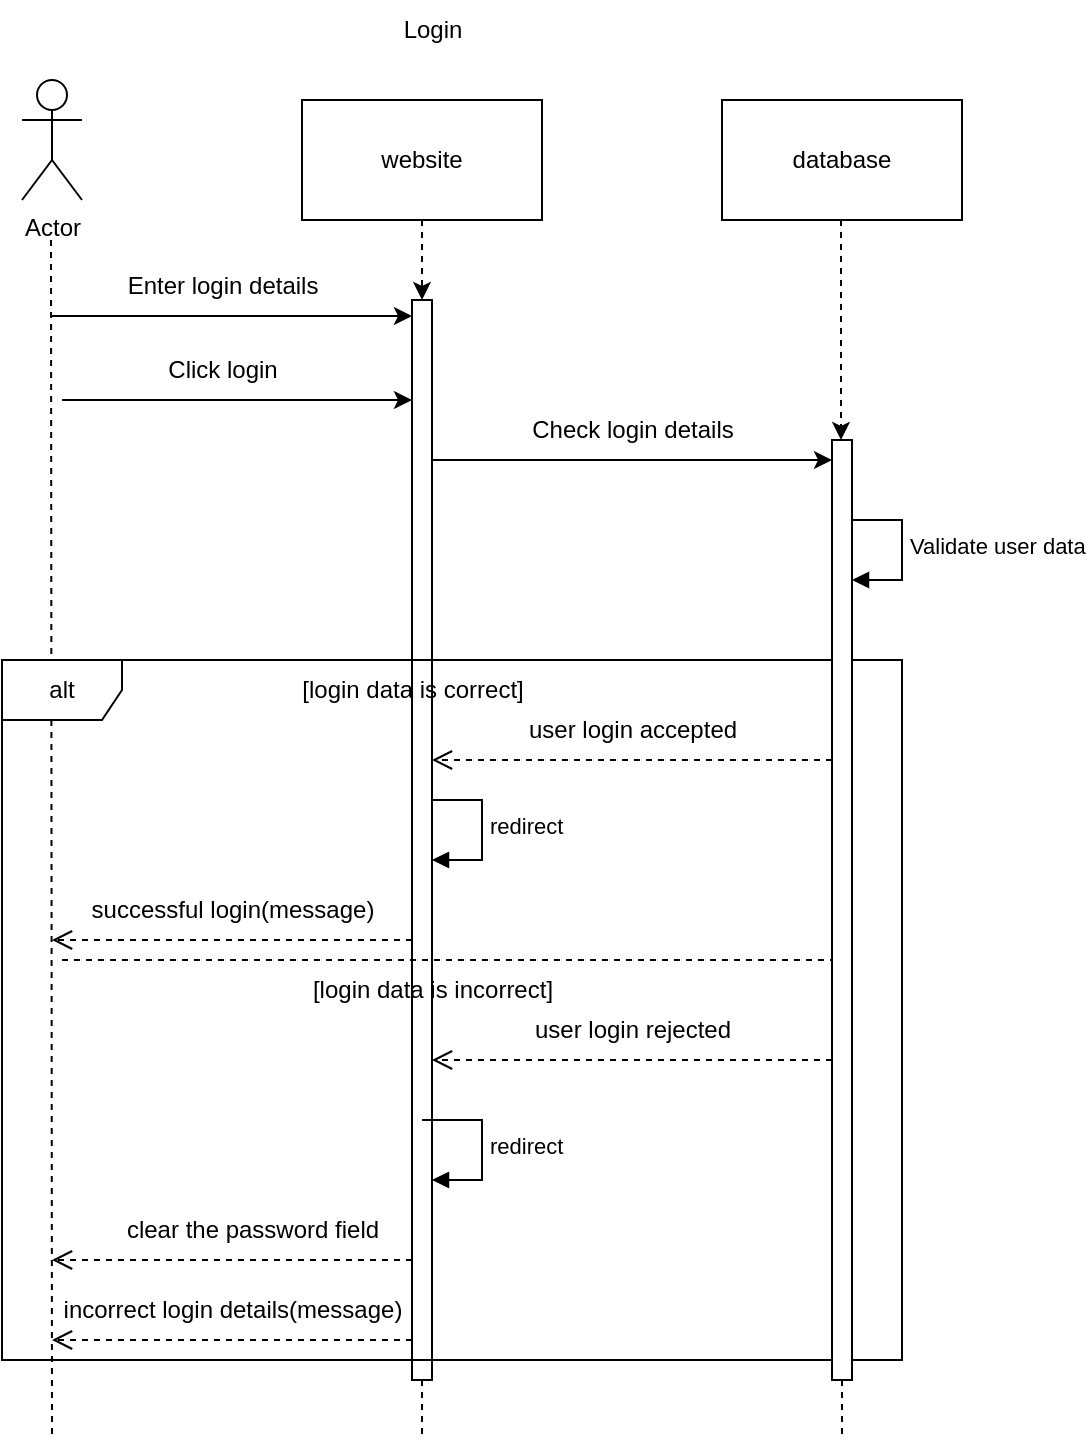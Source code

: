 <mxfile version="21.3.2" type="github">
  <diagram name="Page-1" id="XM1f6DpCH7KMP5lu6Yvw">
    <mxGraphModel dx="954" dy="556" grid="1" gridSize="10" guides="1" tooltips="1" connect="1" arrows="1" fold="1" page="1" pageScale="1" pageWidth="850" pageHeight="1100" math="0" shadow="0">
      <root>
        <mxCell id="0" />
        <mxCell id="1" parent="0" />
        <mxCell id="fjidAcVRNSq4_EZIj7ou-3" value="redirect" style="html=1;align=left;spacingLeft=2;endArrow=block;rounded=0;edgeStyle=orthogonalEdgeStyle;curved=0;rounded=0;" parent="1" edge="1">
          <mxGeometry relative="1" as="geometry">
            <mxPoint x="290" y="400" as="sourcePoint" />
            <Array as="points">
              <mxPoint x="320" y="430" />
            </Array>
            <mxPoint x="295" y="430" as="targetPoint" />
          </mxGeometry>
        </mxCell>
        <mxCell id="fjidAcVRNSq4_EZIj7ou-2" value="Validate user data" style="html=1;align=left;spacingLeft=2;endArrow=block;rounded=0;edgeStyle=orthogonalEdgeStyle;curved=0;rounded=0;" parent="1" edge="1">
          <mxGeometry relative="1" as="geometry">
            <mxPoint x="500" y="260" as="sourcePoint" />
            <Array as="points">
              <mxPoint x="530" y="290" />
            </Array>
            <mxPoint x="505" y="290" as="targetPoint" />
          </mxGeometry>
        </mxCell>
        <mxCell id="8137hw_Ghs9WW8GP2V3L-8" value="" style="endArrow=classic;html=1;rounded=0;" parent="1" target="8137hw_Ghs9WW8GP2V3L-39" edge="1">
          <mxGeometry width="50" height="50" relative="1" as="geometry">
            <mxPoint x="110" y="200" as="sourcePoint" />
            <mxPoint x="290" y="200" as="targetPoint" />
          </mxGeometry>
        </mxCell>
        <mxCell id="8137hw_Ghs9WW8GP2V3L-5" value="" style="endArrow=classic;html=1;rounded=0;" parent="1" edge="1">
          <mxGeometry width="50" height="50" relative="1" as="geometry">
            <mxPoint x="105" y="158" as="sourcePoint" />
            <mxPoint x="285" y="158" as="targetPoint" />
          </mxGeometry>
        </mxCell>
        <mxCell id="8137hw_Ghs9WW8GP2V3L-39" value="" style="html=1;points=[];perimeter=orthogonalPerimeter;outlineConnect=0;targetShapes=umlLifeline;portConstraint=eastwest;newEdgeStyle={&quot;edgeStyle&quot;:&quot;elbowEdgeStyle&quot;,&quot;elbow&quot;:&quot;vertical&quot;,&quot;curved&quot;:0,&quot;rounded&quot;:0};" parent="1" vertex="1">
          <mxGeometry x="285" y="150" width="10" height="540" as="geometry" />
        </mxCell>
        <mxCell id="KHhqTFs9rSrhKsE9ta5N-1" value="Actor" style="shape=umlActor;verticalLabelPosition=bottom;verticalAlign=top;html=1;outlineConnect=0;" parent="1" vertex="1">
          <mxGeometry x="90" y="40" width="30" height="60" as="geometry" />
        </mxCell>
        <mxCell id="KHhqTFs9rSrhKsE9ta5N-2" value="website" style="rounded=0;whiteSpace=wrap;html=1;" parent="1" vertex="1">
          <mxGeometry x="230" y="50" width="120" height="60" as="geometry" />
        </mxCell>
        <mxCell id="KHhqTFs9rSrhKsE9ta5N-3" value="database" style="rounded=0;whiteSpace=wrap;html=1;" parent="1" vertex="1">
          <mxGeometry x="440" y="50" width="120" height="60" as="geometry" />
        </mxCell>
        <mxCell id="8137hw_Ghs9WW8GP2V3L-1" value="" style="endArrow=none;html=1;rounded=0;exitX=0.5;exitY=1;exitDx=0;exitDy=0;dashed=1;endFill=0;" parent="1" source="8137hw_Ghs9WW8GP2V3L-39" edge="1">
          <mxGeometry width="50" height="50" relative="1" as="geometry">
            <mxPoint x="400" y="310" as="sourcePoint" />
            <mxPoint x="290" y="720" as="targetPoint" />
          </mxGeometry>
        </mxCell>
        <mxCell id="8137hw_Ghs9WW8GP2V3L-2" value="" style="endArrow=none;html=1;rounded=0;exitX=0.5;exitY=1;exitDx=0;exitDy=0;dashed=1;endFill=0;" parent="1" source="8137hw_Ghs9WW8GP2V3L-41" edge="1">
          <mxGeometry width="50" height="50" relative="1" as="geometry">
            <mxPoint x="499.5" y="110" as="sourcePoint" />
            <mxPoint x="500" y="720" as="targetPoint" />
          </mxGeometry>
        </mxCell>
        <mxCell id="8137hw_Ghs9WW8GP2V3L-3" value="" style="endArrow=none;html=1;rounded=0;exitX=0.5;exitY=1;exitDx=0;exitDy=0;dashed=1;endFill=0;" parent="1" edge="1">
          <mxGeometry width="50" height="50" relative="1" as="geometry">
            <mxPoint x="104.5" y="120" as="sourcePoint" />
            <mxPoint x="105" y="720" as="targetPoint" />
          </mxGeometry>
        </mxCell>
        <mxCell id="8137hw_Ghs9WW8GP2V3L-6" value="Enter login details" style="text;html=1;align=center;verticalAlign=middle;resizable=0;points=[];autosize=1;strokeColor=none;fillColor=none;" parent="1" vertex="1">
          <mxGeometry x="130" y="128" width="120" height="30" as="geometry" />
        </mxCell>
        <mxCell id="8137hw_Ghs9WW8GP2V3L-9" value="Click login" style="text;html=1;align=center;verticalAlign=middle;resizable=0;points=[];autosize=1;strokeColor=none;fillColor=none;" parent="1" vertex="1">
          <mxGeometry x="150" y="170" width="80" height="30" as="geometry" />
        </mxCell>
        <mxCell id="8137hw_Ghs9WW8GP2V3L-10" value="" style="endArrow=classic;html=1;rounded=0;" parent="1" edge="1">
          <mxGeometry width="50" height="50" relative="1" as="geometry">
            <mxPoint x="295" y="230" as="sourcePoint" />
            <mxPoint x="495" y="230" as="targetPoint" />
          </mxGeometry>
        </mxCell>
        <mxCell id="8137hw_Ghs9WW8GP2V3L-11" value="Check login details" style="text;html=1;align=center;verticalAlign=middle;resizable=0;points=[];autosize=1;strokeColor=none;fillColor=none;" parent="1" vertex="1">
          <mxGeometry x="330" y="200" width="130" height="30" as="geometry" />
        </mxCell>
        <mxCell id="8137hw_Ghs9WW8GP2V3L-15" value="alt" style="shape=umlFrame;whiteSpace=wrap;html=1;pointerEvents=0;" parent="1" vertex="1">
          <mxGeometry x="80" y="330" width="450" height="350" as="geometry" />
        </mxCell>
        <mxCell id="8137hw_Ghs9WW8GP2V3L-17" value="" style="html=1;verticalAlign=bottom;endArrow=open;dashed=1;endSize=8;edgeStyle=elbowEdgeStyle;elbow=vertical;curved=0;rounded=0;" parent="1" edge="1">
          <mxGeometry y="-10" relative="1" as="geometry">
            <mxPoint x="495" y="380" as="sourcePoint" />
            <mxPoint x="295" y="380" as="targetPoint" />
            <mxPoint as="offset" />
          </mxGeometry>
        </mxCell>
        <mxCell id="8137hw_Ghs9WW8GP2V3L-18" value="user login accepted" style="text;html=1;align=center;verticalAlign=middle;resizable=0;points=[];autosize=1;strokeColor=none;fillColor=none;" parent="1" vertex="1">
          <mxGeometry x="330" y="350" width="130" height="30" as="geometry" />
        </mxCell>
        <mxCell id="8137hw_Ghs9WW8GP2V3L-23" value="" style="html=1;verticalAlign=bottom;endArrow=open;dashed=1;endSize=8;edgeStyle=elbowEdgeStyle;elbow=vertical;curved=0;rounded=0;" parent="1" edge="1">
          <mxGeometry y="-10" relative="1" as="geometry">
            <mxPoint x="285" y="470" as="sourcePoint" />
            <mxPoint x="105" y="470" as="targetPoint" />
            <mxPoint as="offset" />
          </mxGeometry>
        </mxCell>
        <mxCell id="8137hw_Ghs9WW8GP2V3L-24" value="successful login(message)" style="text;html=1;align=center;verticalAlign=middle;resizable=0;points=[];autosize=1;strokeColor=none;fillColor=none;" parent="1" vertex="1">
          <mxGeometry x="110" y="440" width="170" height="30" as="geometry" />
        </mxCell>
        <mxCell id="8137hw_Ghs9WW8GP2V3L-28" value="" style="endArrow=none;dashed=1;html=1;rounded=0;" parent="1" edge="1">
          <mxGeometry width="50" height="50" relative="1" as="geometry">
            <mxPoint x="110" y="480" as="sourcePoint" />
            <mxPoint x="500" y="480" as="targetPoint" />
          </mxGeometry>
        </mxCell>
        <mxCell id="8137hw_Ghs9WW8GP2V3L-29" value="[login data is incorrect]" style="text;html=1;align=center;verticalAlign=middle;resizable=0;points=[];autosize=1;strokeColor=none;fillColor=none;" parent="1" vertex="1">
          <mxGeometry x="220" y="480" width="150" height="30" as="geometry" />
        </mxCell>
        <mxCell id="8137hw_Ghs9WW8GP2V3L-30" value="" style="html=1;verticalAlign=bottom;endArrow=open;dashed=1;endSize=8;edgeStyle=elbowEdgeStyle;elbow=vertical;curved=0;rounded=0;" parent="1" edge="1">
          <mxGeometry y="-10" relative="1" as="geometry">
            <mxPoint x="495" y="530" as="sourcePoint" />
            <mxPoint x="295" y="530" as="targetPoint" />
            <mxPoint as="offset" />
          </mxGeometry>
        </mxCell>
        <mxCell id="8137hw_Ghs9WW8GP2V3L-31" value="user login rejected" style="text;html=1;align=center;verticalAlign=middle;resizable=0;points=[];autosize=1;strokeColor=none;fillColor=none;" parent="1" vertex="1">
          <mxGeometry x="330" y="500" width="130" height="30" as="geometry" />
        </mxCell>
        <mxCell id="8137hw_Ghs9WW8GP2V3L-34" value="" style="html=1;verticalAlign=bottom;endArrow=open;dashed=1;endSize=8;edgeStyle=elbowEdgeStyle;elbow=vertical;curved=0;rounded=0;" parent="1" edge="1">
          <mxGeometry y="-10" relative="1" as="geometry">
            <mxPoint x="285" y="630" as="sourcePoint" />
            <mxPoint x="105" y="630" as="targetPoint" />
            <mxPoint as="offset" />
          </mxGeometry>
        </mxCell>
        <mxCell id="8137hw_Ghs9WW8GP2V3L-35" value="clear the password field" style="text;html=1;align=center;verticalAlign=middle;resizable=0;points=[];autosize=1;strokeColor=none;fillColor=none;" parent="1" vertex="1">
          <mxGeometry x="130" y="600" width="150" height="30" as="geometry" />
        </mxCell>
        <mxCell id="8137hw_Ghs9WW8GP2V3L-36" value="" style="html=1;verticalAlign=bottom;endArrow=open;dashed=1;endSize=8;edgeStyle=elbowEdgeStyle;elbow=vertical;curved=0;rounded=0;" parent="1" edge="1">
          <mxGeometry y="-10" relative="1" as="geometry">
            <mxPoint x="285" y="670" as="sourcePoint" />
            <mxPoint x="105" y="670" as="targetPoint" />
            <mxPoint as="offset" />
          </mxGeometry>
        </mxCell>
        <mxCell id="8137hw_Ghs9WW8GP2V3L-37" value="incorrect login details(message)" style="text;html=1;align=center;verticalAlign=middle;resizable=0;points=[];autosize=1;strokeColor=none;fillColor=none;" parent="1" vertex="1">
          <mxGeometry x="95" y="640" width="200" height="30" as="geometry" />
        </mxCell>
        <mxCell id="8137hw_Ghs9WW8GP2V3L-40" value="" style="endArrow=classic;html=1;rounded=0;exitX=0.5;exitY=1;exitDx=0;exitDy=0;dashed=1;" parent="1" source="KHhqTFs9rSrhKsE9ta5N-2" target="8137hw_Ghs9WW8GP2V3L-39" edge="1">
          <mxGeometry width="50" height="50" relative="1" as="geometry">
            <mxPoint x="290" y="110" as="sourcePoint" />
            <mxPoint x="290" y="720" as="targetPoint" />
          </mxGeometry>
        </mxCell>
        <mxCell id="8137hw_Ghs9WW8GP2V3L-16" value="[login data is correct]" style="text;html=1;align=center;verticalAlign=middle;resizable=0;points=[];autosize=1;strokeColor=none;fillColor=none;shadow=1;" parent="1" vertex="1">
          <mxGeometry x="215" y="330" width="140" height="30" as="geometry" />
        </mxCell>
        <mxCell id="8137hw_Ghs9WW8GP2V3L-42" value="" style="endArrow=classic;html=1;rounded=0;exitX=0.5;exitY=1;exitDx=0;exitDy=0;dashed=1;" parent="1" target="8137hw_Ghs9WW8GP2V3L-41" edge="1">
          <mxGeometry width="50" height="50" relative="1" as="geometry">
            <mxPoint x="499.5" y="110" as="sourcePoint" />
            <mxPoint x="500" y="720" as="targetPoint" />
          </mxGeometry>
        </mxCell>
        <mxCell id="8137hw_Ghs9WW8GP2V3L-41" value="" style="html=1;points=[];perimeter=orthogonalPerimeter;outlineConnect=0;targetShapes=umlLifeline;portConstraint=eastwest;newEdgeStyle={&quot;edgeStyle&quot;:&quot;elbowEdgeStyle&quot;,&quot;elbow&quot;:&quot;vertical&quot;,&quot;curved&quot;:0,&quot;rounded&quot;:0};" parent="1" vertex="1">
          <mxGeometry x="495" y="220" width="10" height="470" as="geometry" />
        </mxCell>
        <mxCell id="fjidAcVRNSq4_EZIj7ou-4" value="redirect" style="html=1;align=left;spacingLeft=2;endArrow=block;rounded=0;edgeStyle=orthogonalEdgeStyle;curved=0;rounded=0;" parent="1" edge="1">
          <mxGeometry relative="1" as="geometry">
            <mxPoint x="290" y="560" as="sourcePoint" />
            <Array as="points">
              <mxPoint x="320" y="590" />
            </Array>
            <mxPoint x="295" y="590" as="targetPoint" />
          </mxGeometry>
        </mxCell>
        <mxCell id="s2wjpJPe-MORIuh1LD0E-1" value="Login" style="text;html=1;align=center;verticalAlign=middle;resizable=0;points=[];autosize=1;strokeColor=none;fillColor=none;" vertex="1" parent="1">
          <mxGeometry x="270" width="50" height="30" as="geometry" />
        </mxCell>
      </root>
    </mxGraphModel>
  </diagram>
</mxfile>
